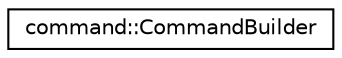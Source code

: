 digraph "Graphical Class Hierarchy"
{
 // LATEX_PDF_SIZE
  edge [fontname="Helvetica",fontsize="10",labelfontname="Helvetica",labelfontsize="10"];
  node [fontname="Helvetica",fontsize="10",shape=record];
  rankdir="LR";
  Node0 [label="command::CommandBuilder",height=0.2,width=0.4,color="black", fillcolor="white", style="filled",URL="$classcommand_1_1CommandBuilder.html",tooltip=" "];
}
